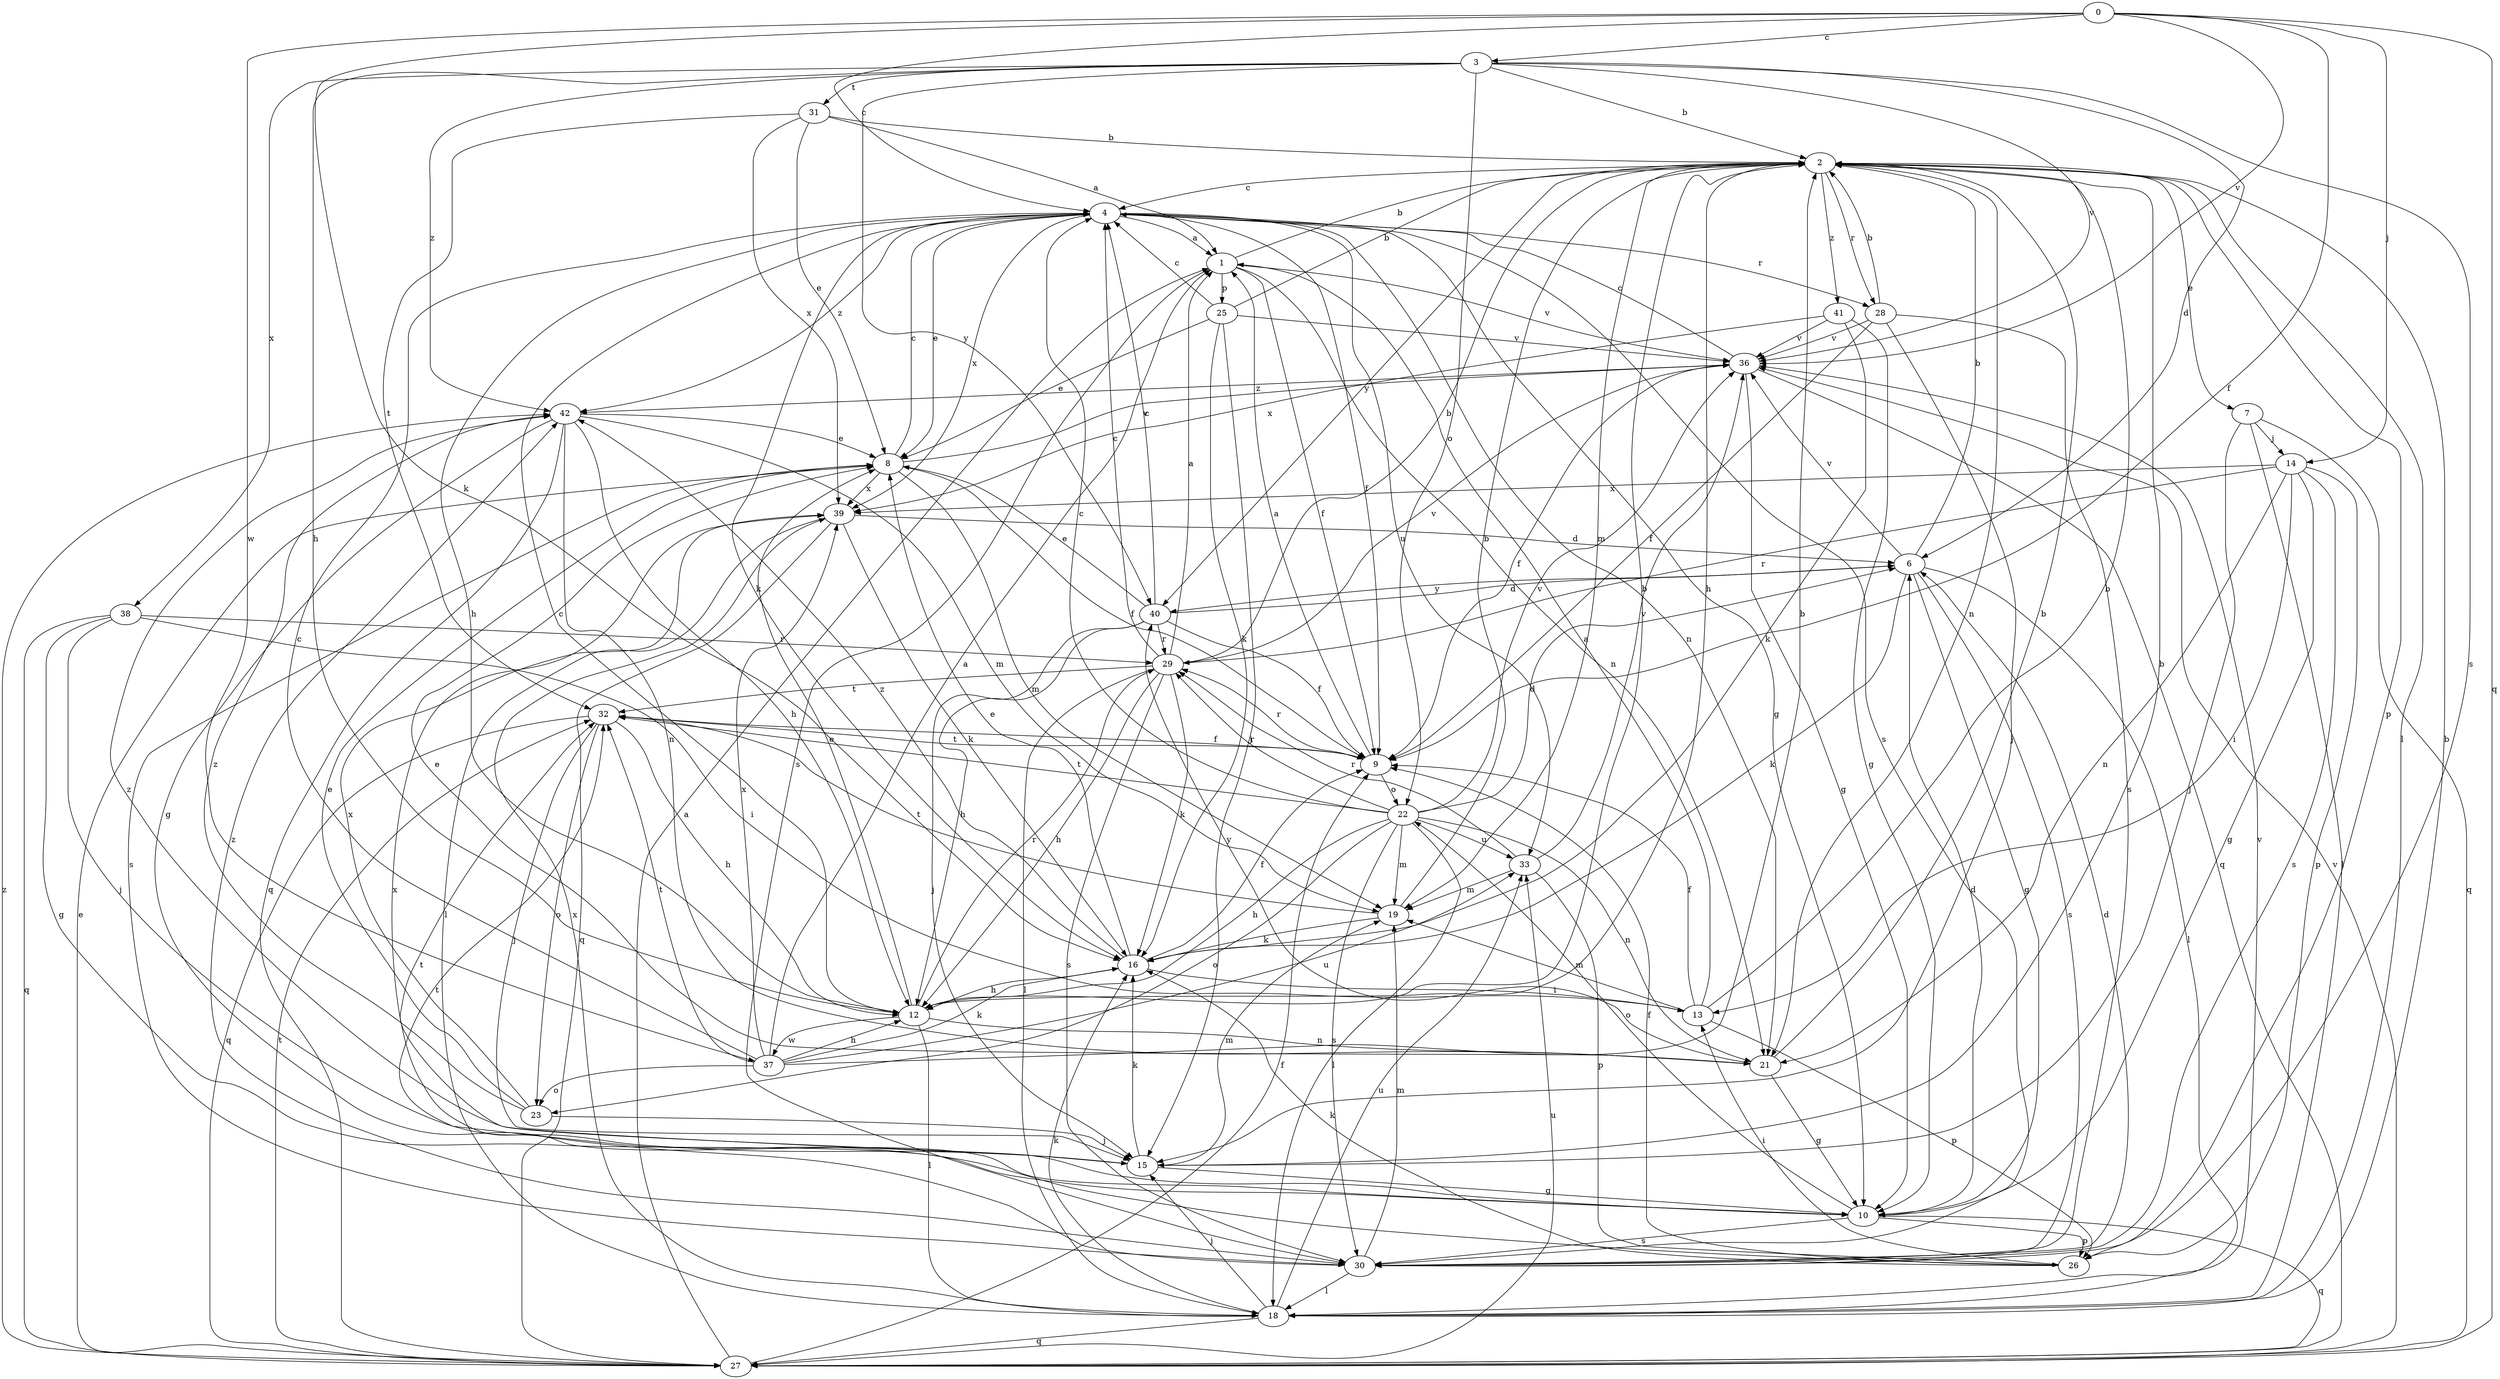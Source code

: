 strict digraph  {
0;
1;
2;
3;
4;
6;
7;
8;
9;
10;
12;
13;
14;
15;
16;
18;
19;
21;
22;
23;
25;
26;
27;
28;
29;
30;
31;
32;
33;
36;
37;
38;
39;
40;
41;
42;
0 -> 3  [label=c];
0 -> 4  [label=c];
0 -> 9  [label=f];
0 -> 14  [label=j];
0 -> 16  [label=k];
0 -> 27  [label=q];
0 -> 36  [label=v];
0 -> 37  [label=w];
1 -> 2  [label=b];
1 -> 9  [label=f];
1 -> 21  [label=n];
1 -> 25  [label=p];
1 -> 30  [label=s];
1 -> 36  [label=v];
2 -> 4  [label=c];
2 -> 7  [label=e];
2 -> 12  [label=h];
2 -> 18  [label=l];
2 -> 19  [label=m];
2 -> 21  [label=n];
2 -> 26  [label=p];
2 -> 28  [label=r];
2 -> 40  [label=y];
2 -> 41  [label=z];
3 -> 2  [label=b];
3 -> 6  [label=d];
3 -> 12  [label=h];
3 -> 22  [label=o];
3 -> 30  [label=s];
3 -> 31  [label=t];
3 -> 36  [label=v];
3 -> 38  [label=x];
3 -> 40  [label=y];
3 -> 42  [label=z];
4 -> 1  [label=a];
4 -> 8  [label=e];
4 -> 9  [label=f];
4 -> 10  [label=g];
4 -> 12  [label=h];
4 -> 16  [label=k];
4 -> 21  [label=n];
4 -> 28  [label=r];
4 -> 30  [label=s];
4 -> 33  [label=u];
4 -> 39  [label=x];
4 -> 42  [label=z];
6 -> 2  [label=b];
6 -> 10  [label=g];
6 -> 16  [label=k];
6 -> 18  [label=l];
6 -> 30  [label=s];
6 -> 36  [label=v];
6 -> 40  [label=y];
7 -> 14  [label=j];
7 -> 15  [label=j];
7 -> 18  [label=l];
7 -> 27  [label=q];
8 -> 4  [label=c];
8 -> 9  [label=f];
8 -> 19  [label=m];
8 -> 30  [label=s];
8 -> 36  [label=v];
8 -> 39  [label=x];
9 -> 1  [label=a];
9 -> 22  [label=o];
9 -> 29  [label=r];
9 -> 32  [label=t];
10 -> 6  [label=d];
10 -> 22  [label=o];
10 -> 26  [label=p];
10 -> 27  [label=q];
10 -> 30  [label=s];
10 -> 32  [label=t];
12 -> 2  [label=b];
12 -> 4  [label=c];
12 -> 8  [label=e];
12 -> 18  [label=l];
12 -> 21  [label=n];
12 -> 29  [label=r];
12 -> 37  [label=w];
13 -> 1  [label=a];
13 -> 2  [label=b];
13 -> 9  [label=f];
13 -> 19  [label=m];
13 -> 26  [label=p];
14 -> 10  [label=g];
14 -> 13  [label=i];
14 -> 21  [label=n];
14 -> 26  [label=p];
14 -> 29  [label=r];
14 -> 30  [label=s];
14 -> 39  [label=x];
15 -> 2  [label=b];
15 -> 10  [label=g];
15 -> 16  [label=k];
15 -> 19  [label=m];
15 -> 42  [label=z];
16 -> 8  [label=e];
16 -> 9  [label=f];
16 -> 12  [label=h];
16 -> 13  [label=i];
16 -> 42  [label=z];
18 -> 2  [label=b];
18 -> 15  [label=j];
18 -> 16  [label=k];
18 -> 27  [label=q];
18 -> 33  [label=u];
18 -> 36  [label=v];
18 -> 39  [label=x];
19 -> 2  [label=b];
19 -> 16  [label=k];
19 -> 32  [label=t];
21 -> 2  [label=b];
21 -> 8  [label=e];
21 -> 10  [label=g];
21 -> 40  [label=y];
22 -> 4  [label=c];
22 -> 6  [label=d];
22 -> 12  [label=h];
22 -> 18  [label=l];
22 -> 19  [label=m];
22 -> 21  [label=n];
22 -> 23  [label=o];
22 -> 29  [label=r];
22 -> 30  [label=s];
22 -> 32  [label=t];
22 -> 33  [label=u];
22 -> 36  [label=v];
23 -> 8  [label=e];
23 -> 15  [label=j];
23 -> 39  [label=x];
23 -> 42  [label=z];
25 -> 2  [label=b];
25 -> 4  [label=c];
25 -> 8  [label=e];
25 -> 15  [label=j];
25 -> 16  [label=k];
25 -> 36  [label=v];
26 -> 9  [label=f];
26 -> 13  [label=i];
26 -> 16  [label=k];
26 -> 32  [label=t];
27 -> 1  [label=a];
27 -> 8  [label=e];
27 -> 9  [label=f];
27 -> 32  [label=t];
27 -> 33  [label=u];
27 -> 36  [label=v];
27 -> 42  [label=z];
28 -> 2  [label=b];
28 -> 9  [label=f];
28 -> 15  [label=j];
28 -> 30  [label=s];
28 -> 36  [label=v];
29 -> 1  [label=a];
29 -> 2  [label=b];
29 -> 4  [label=c];
29 -> 12  [label=h];
29 -> 16  [label=k];
29 -> 18  [label=l];
29 -> 30  [label=s];
29 -> 32  [label=t];
29 -> 36  [label=v];
30 -> 6  [label=d];
30 -> 18  [label=l];
30 -> 19  [label=m];
30 -> 39  [label=x];
30 -> 42  [label=z];
31 -> 1  [label=a];
31 -> 2  [label=b];
31 -> 8  [label=e];
31 -> 32  [label=t];
31 -> 39  [label=x];
32 -> 9  [label=f];
32 -> 12  [label=h];
32 -> 15  [label=j];
32 -> 23  [label=o];
32 -> 27  [label=q];
33 -> 19  [label=m];
33 -> 26  [label=p];
33 -> 29  [label=r];
33 -> 36  [label=v];
36 -> 4  [label=c];
36 -> 9  [label=f];
36 -> 10  [label=g];
36 -> 27  [label=q];
36 -> 42  [label=z];
37 -> 1  [label=a];
37 -> 2  [label=b];
37 -> 4  [label=c];
37 -> 12  [label=h];
37 -> 16  [label=k];
37 -> 23  [label=o];
37 -> 32  [label=t];
37 -> 33  [label=u];
37 -> 39  [label=x];
38 -> 10  [label=g];
38 -> 13  [label=i];
38 -> 15  [label=j];
38 -> 27  [label=q];
38 -> 29  [label=r];
39 -> 6  [label=d];
39 -> 16  [label=k];
39 -> 18  [label=l];
39 -> 27  [label=q];
40 -> 4  [label=c];
40 -> 6  [label=d];
40 -> 8  [label=e];
40 -> 9  [label=f];
40 -> 12  [label=h];
40 -> 15  [label=j];
40 -> 29  [label=r];
41 -> 10  [label=g];
41 -> 16  [label=k];
41 -> 36  [label=v];
41 -> 39  [label=x];
42 -> 8  [label=e];
42 -> 10  [label=g];
42 -> 12  [label=h];
42 -> 19  [label=m];
42 -> 21  [label=n];
42 -> 27  [label=q];
}
